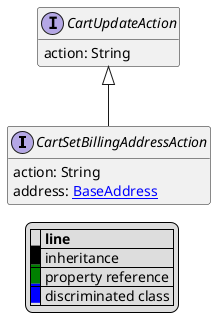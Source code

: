 @startuml

hide empty fields
hide empty methods
legend
|= |= line |
|<back:black>   </back>| inheritance |
|<back:green>   </back>| property reference |
|<back:blue>   </back>| discriminated class |
endlegend
interface CartSetBillingAddressAction [[CartSetBillingAddressAction.svg]] extends CartUpdateAction {
    action: String
    address: [[BaseAddress.svg BaseAddress]]
}
interface CartUpdateAction [[CartUpdateAction.svg]]  {
    action: String
}





@enduml
